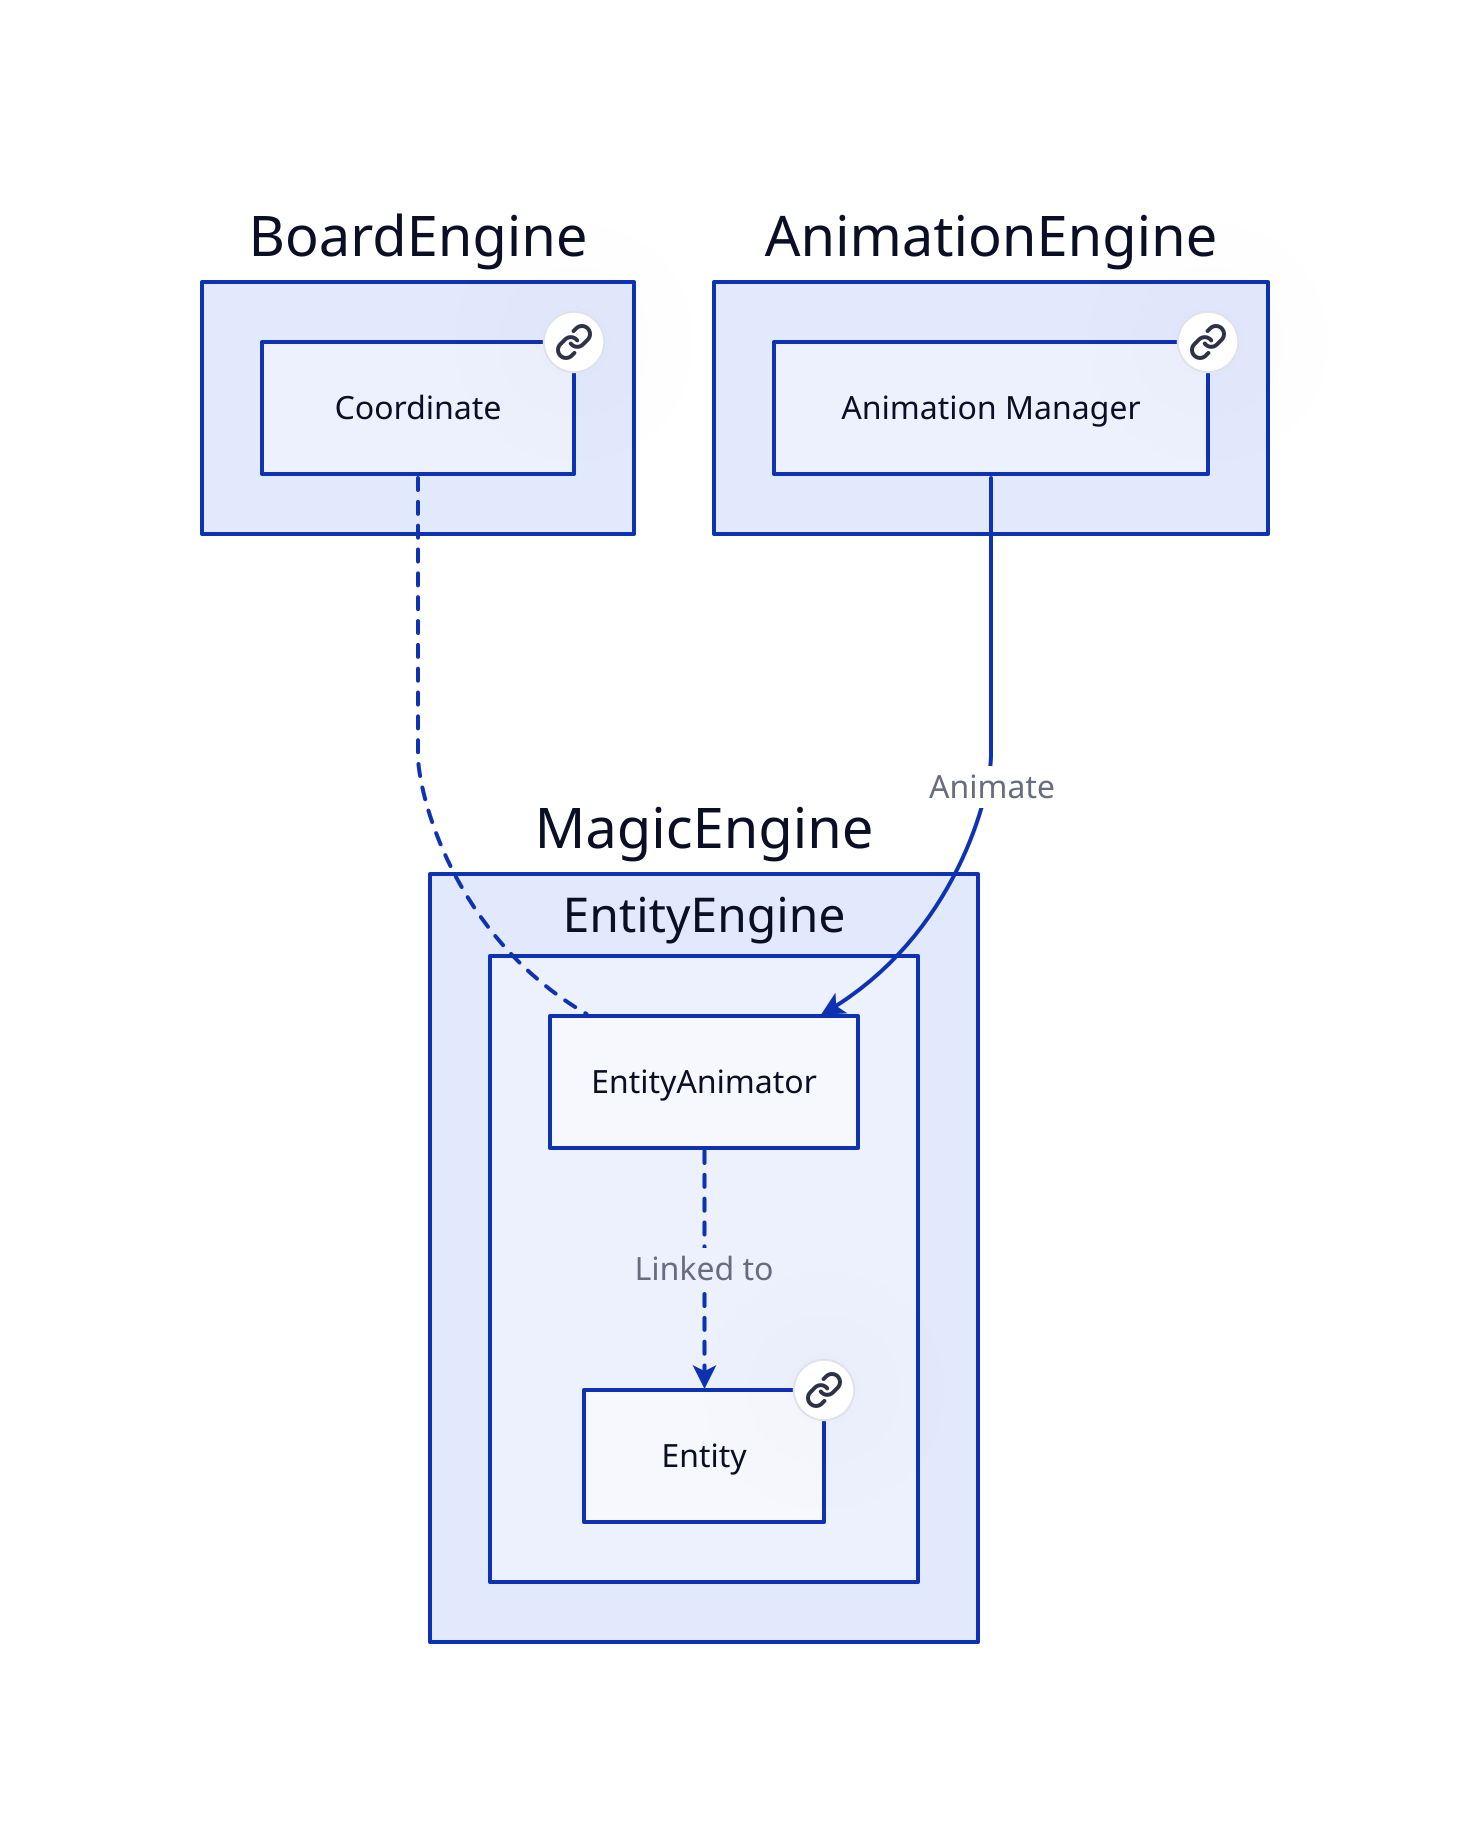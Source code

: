 # Nodes :
AnimationEngine: {
    AnimationManager: Animation Manager {
       link: AnimationManager
    }
}
BoardEngine: {
    Coordinate: Coordinate {
       link: Coordinate
    }
}
MagicEngine: {
    EntityEngine: {
        Entity: Entity {
           link: Entity
        }
    }
}

# Links :
BoardEngine.Coordinate -- MagicEngine.EntityEngine.EntityAnimator: {style.stroke-dash: 3}
AnimationEngine.AnimationManager -> MagicEngine.EntityEngine.EntityAnimator: Animate {
source-arrowhead: {}
target-arrowhead: {shape: arrow}
}
MagicEngine.EntityEngine.EntityAnimator -> MagicEngine.EntityEngine.Entity: Linked to {style.stroke-dash: 3
source-arrowhead: {}
target-arrowhead: {shape: arrow}
}
